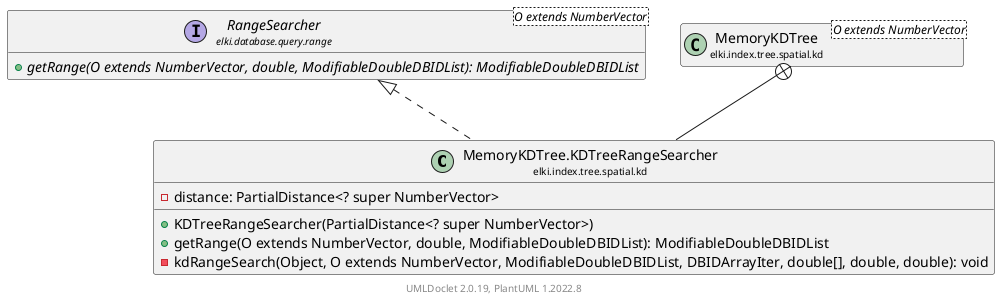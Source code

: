 @startuml
    remove .*\.(Instance|Par|Parameterizer|Factory)$
    set namespaceSeparator none
    hide empty fields
    hide empty methods

    class "<size:14>MemoryKDTree.KDTreeRangeSearcher\n<size:10>elki.index.tree.spatial.kd" as elki.index.tree.spatial.kd.MemoryKDTree.KDTreeRangeSearcher [[MemoryKDTree.KDTreeRangeSearcher.html]] {
        -distance: PartialDistance<? super NumberVector>
        +KDTreeRangeSearcher(PartialDistance<? super NumberVector>)
        +getRange(O extends NumberVector, double, ModifiableDoubleDBIDList): ModifiableDoubleDBIDList
        -kdRangeSearch(Object, O extends NumberVector, ModifiableDoubleDBIDList, DBIDArrayIter, double[], double, double): void
    }

    interface "<size:14>RangeSearcher\n<size:10>elki.database.query.range" as elki.database.query.range.RangeSearcher<O extends NumberVector> [[../../../../database/query/range/RangeSearcher.html]] {
        {abstract} +getRange(O extends NumberVector, double, ModifiableDoubleDBIDList): ModifiableDoubleDBIDList
    }
    class "<size:14>MemoryKDTree\n<size:10>elki.index.tree.spatial.kd" as elki.index.tree.spatial.kd.MemoryKDTree<O extends NumberVector> [[MemoryKDTree.html]]

    elki.database.query.range.RangeSearcher <|.. elki.index.tree.spatial.kd.MemoryKDTree.KDTreeRangeSearcher
    elki.index.tree.spatial.kd.MemoryKDTree +-- elki.index.tree.spatial.kd.MemoryKDTree.KDTreeRangeSearcher

    center footer UMLDoclet 2.0.19, PlantUML 1.2022.8
@enduml
